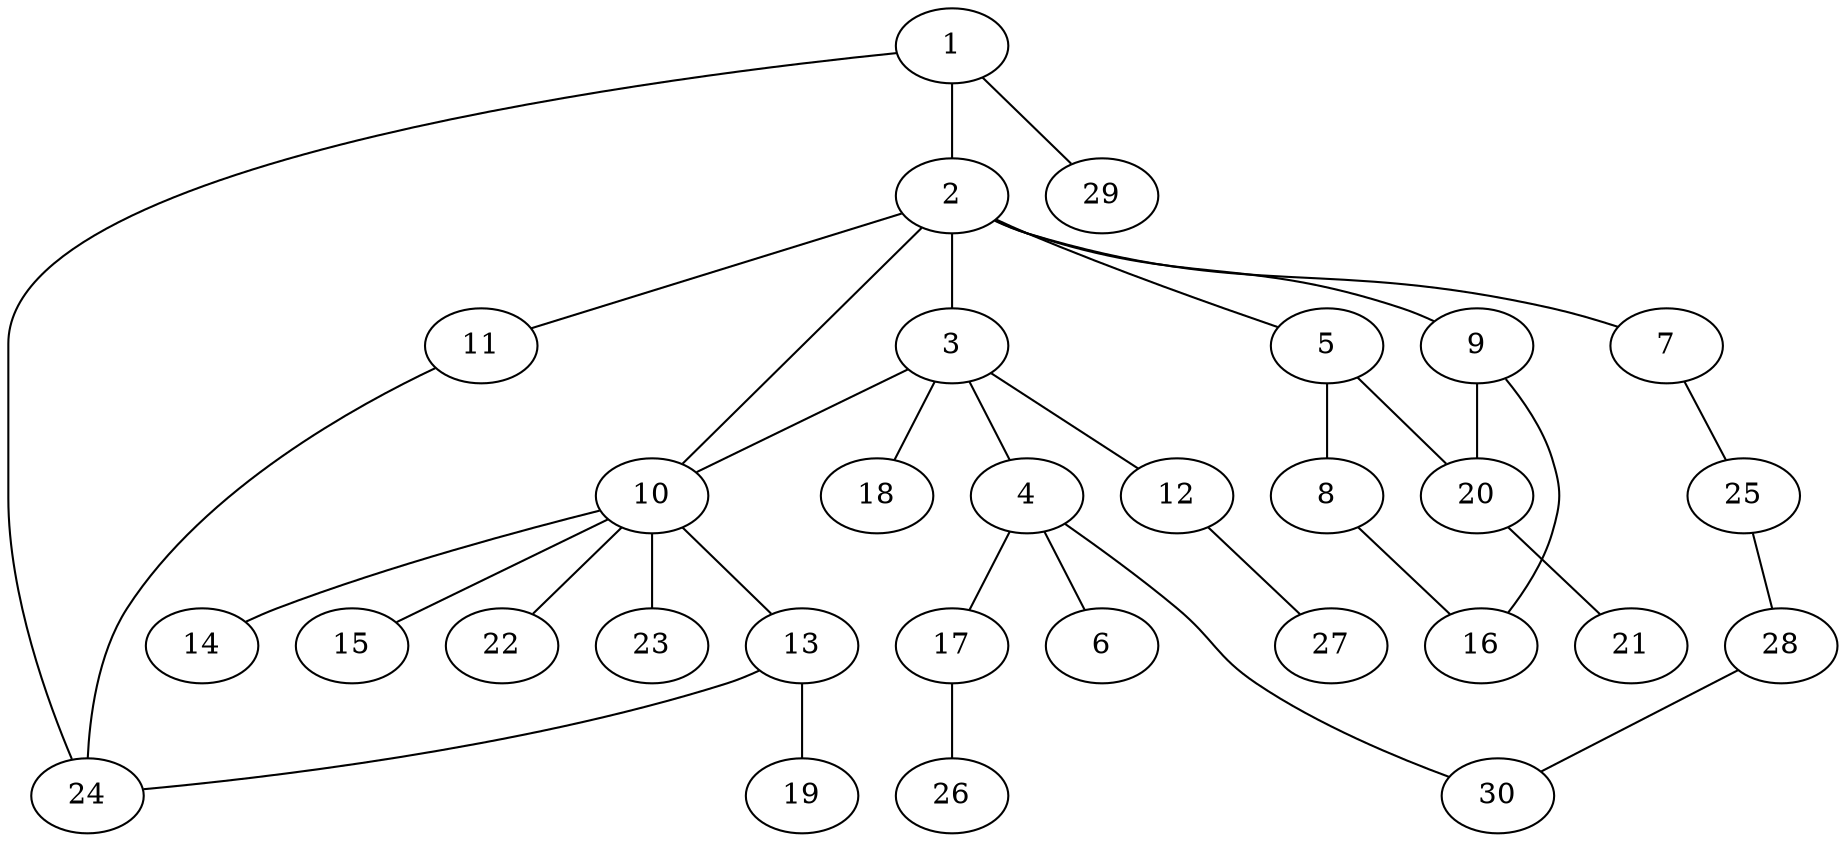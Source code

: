 graph graphname {1--2
1--24
1--29
2--3
2--5
2--7
2--9
2--10
2--11
3--4
3--10
3--12
3--18
4--6
4--17
4--30
5--8
5--20
7--25
8--16
9--16
9--20
10--13
10--14
10--15
10--22
10--23
11--24
12--27
13--19
13--24
17--26
20--21
25--28
28--30
}